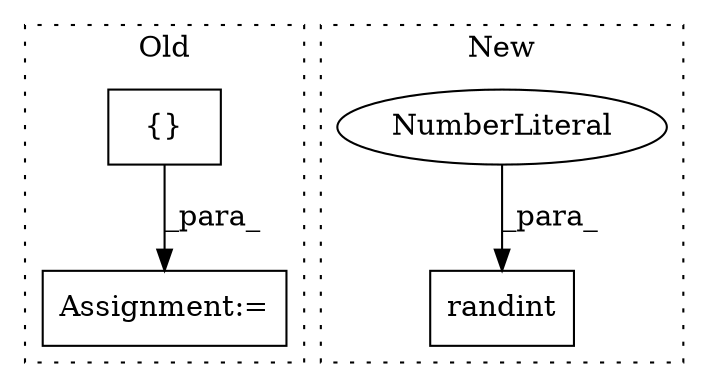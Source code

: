 digraph G {
subgraph cluster0 {
1 [label="{}" a="4" s="1879,1887" l="1,1" shape="box"];
4 [label="Assignment:=" a="7" s="1857" l="1" shape="box"];
label = "Old";
style="dotted";
}
subgraph cluster1 {
2 [label="randint" a="32" s="1889,1904" l="8,1" shape="box"];
3 [label="NumberLiteral" a="34" s="1901" l="3" shape="ellipse"];
label = "New";
style="dotted";
}
1 -> 4 [label="_para_"];
3 -> 2 [label="_para_"];
}